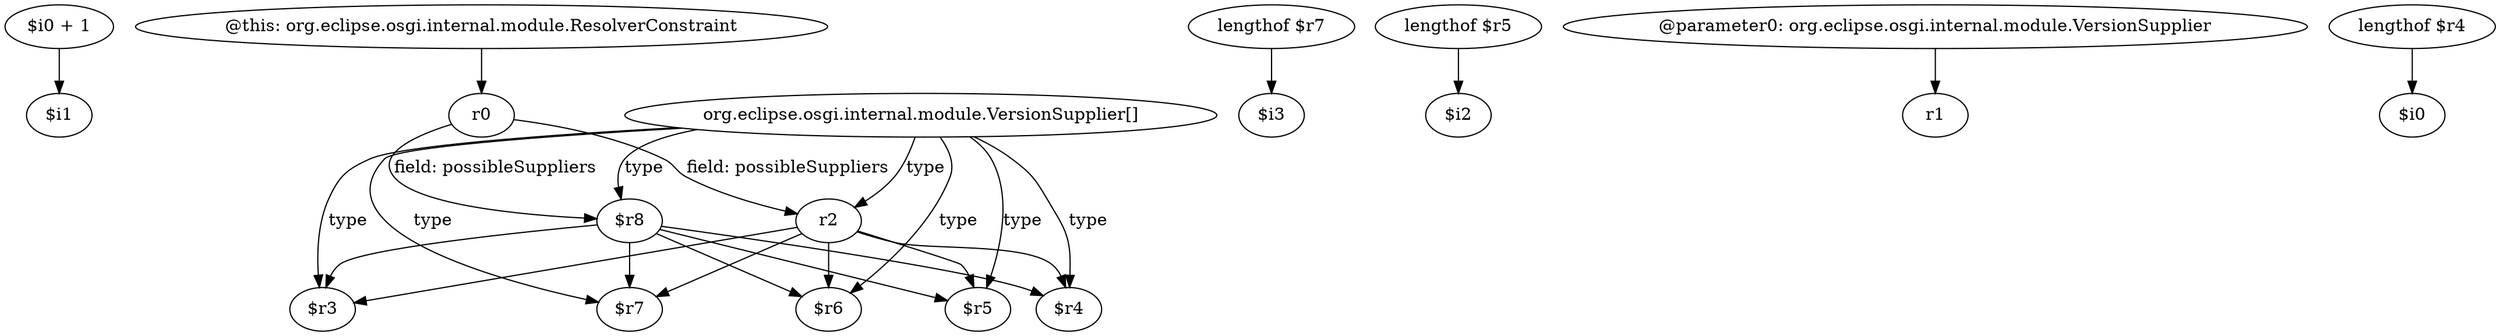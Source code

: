 digraph g {
0[label="$i0 + 1"]
1[label="$i1"]
0->1[label=""]
2[label="r0"]
3[label="$r8"]
2->3[label="field: possibleSuppliers"]
4[label="lengthof $r7"]
5[label="$i3"]
4->5[label=""]
6[label="lengthof $r5"]
7[label="$i2"]
6->7[label=""]
8[label="org.eclipse.osgi.internal.module.VersionSupplier[]"]
9[label="$r5"]
8->9[label="type"]
10[label="r2"]
11[label="$r7"]
10->11[label=""]
12[label="$r4"]
10->12[label=""]
2->10[label="field: possibleSuppliers"]
13[label="@parameter0: org.eclipse.osgi.internal.module.VersionSupplier"]
14[label="r1"]
13->14[label=""]
8->10[label="type"]
15[label="$r3"]
10->15[label=""]
8->15[label="type"]
16[label="$r6"]
3->16[label=""]
3->15[label=""]
17[label="@this: org.eclipse.osgi.internal.module.ResolverConstraint"]
17->2[label=""]
3->11[label=""]
10->16[label=""]
18[label="lengthof $r4"]
19[label="$i0"]
18->19[label=""]
8->3[label="type"]
8->16[label="type"]
8->12[label="type"]
10->9[label=""]
8->11[label="type"]
3->9[label=""]
3->12[label=""]
}